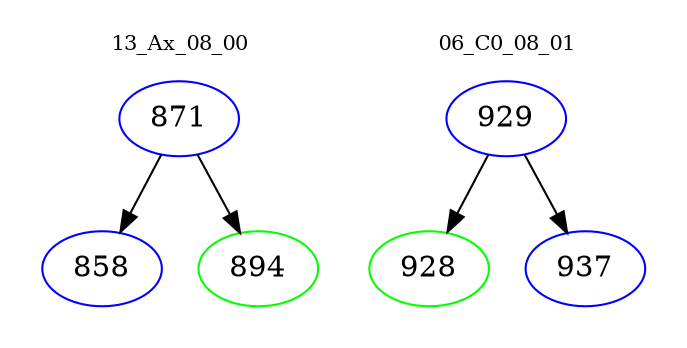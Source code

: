 digraph{
subgraph cluster_0 {
color = white
label = "13_Ax_08_00";
fontsize=10;
T0_871 [label="871", color="blue"]
T0_871 -> T0_858 [color="black"]
T0_858 [label="858", color="blue"]
T0_871 -> T0_894 [color="black"]
T0_894 [label="894", color="green"]
}
subgraph cluster_1 {
color = white
label = "06_C0_08_01";
fontsize=10;
T1_929 [label="929", color="blue"]
T1_929 -> T1_928 [color="black"]
T1_928 [label="928", color="green"]
T1_929 -> T1_937 [color="black"]
T1_937 [label="937", color="blue"]
}
}
